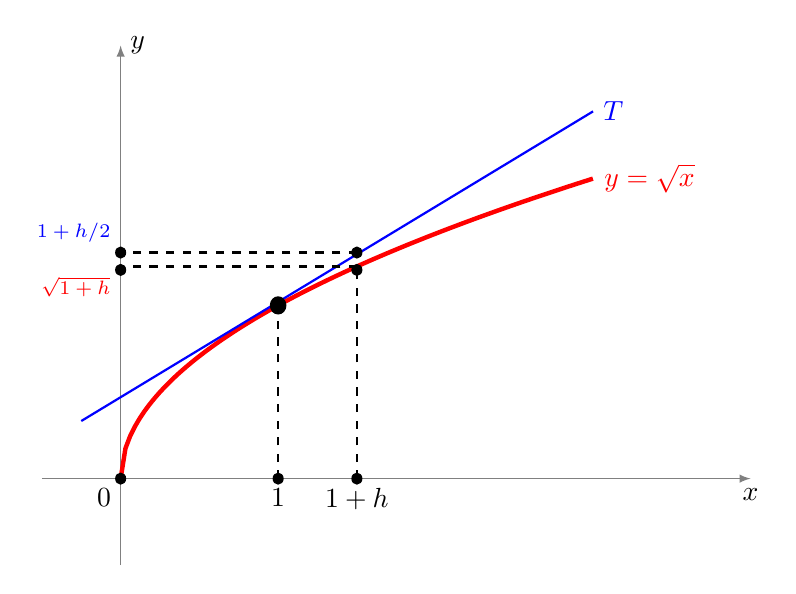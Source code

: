 \begin{tikzpicture}[scale=2,yscale=1.1]

  %    \draw[gray!50] (-0.25,-0.25) grid (4.25,3.25);
      \draw[->,>=latex, gray] (-0.5,0)--(4,0) node[below,black] {$x$};
      \draw[->,>=latex, gray] (0,-0.5)--(0,2.5) node[right,black] {$y$};

      \draw[ultra thick, color=red,domain=0:3,samples=100] plot (\x,{sqrt(\x)})node[right] {$y=\sqrt{x}$};
      \draw[thick, color=blue,domain=-0.25:3] plot (\x,{0.55*(\x-1)+1.02})  node[right] {$T$};


\def\h{0.5}

\fill (0,0) circle (1pt);
\node at (0,0) [below left] {$0$};
\fill (1,0) circle (1pt) node[below] {$1$};
\fill (1,1) circle (1.5pt);
\draw[dashed, thick] (1,0)--(1,1);

\fill (1+\h,0) circle (1pt) node[below] {$1+h$};


\fill ({1+\h},{sqrt(1+\h)-0.02}) circle (1pt);
\fill ({1+\h},{0.55*\h+1.03}) circle (1pt);

\fill (0,{sqrt(1+\h)-0.02}) circle (1pt);
\fill (0,{0.55*\h+1.03}) circle (1pt);

\draw[dashed, thick] (1+\h,0)--(1+\h,{sqrt(1+\h)});
\draw[dashed, thick] (1+\h,{sqrt(1+\h)})--(0,{sqrt(1+\h)}) node[below left,red] {\scriptsize$\sqrt{1+h}$};
\draw[dashed, thick] (1+\h,{0.55*\h+1.03})--(0,{0.55*\h+1.03}) node[above left,blue] {\scriptsize $1+h/2$};




\end{tikzpicture}
